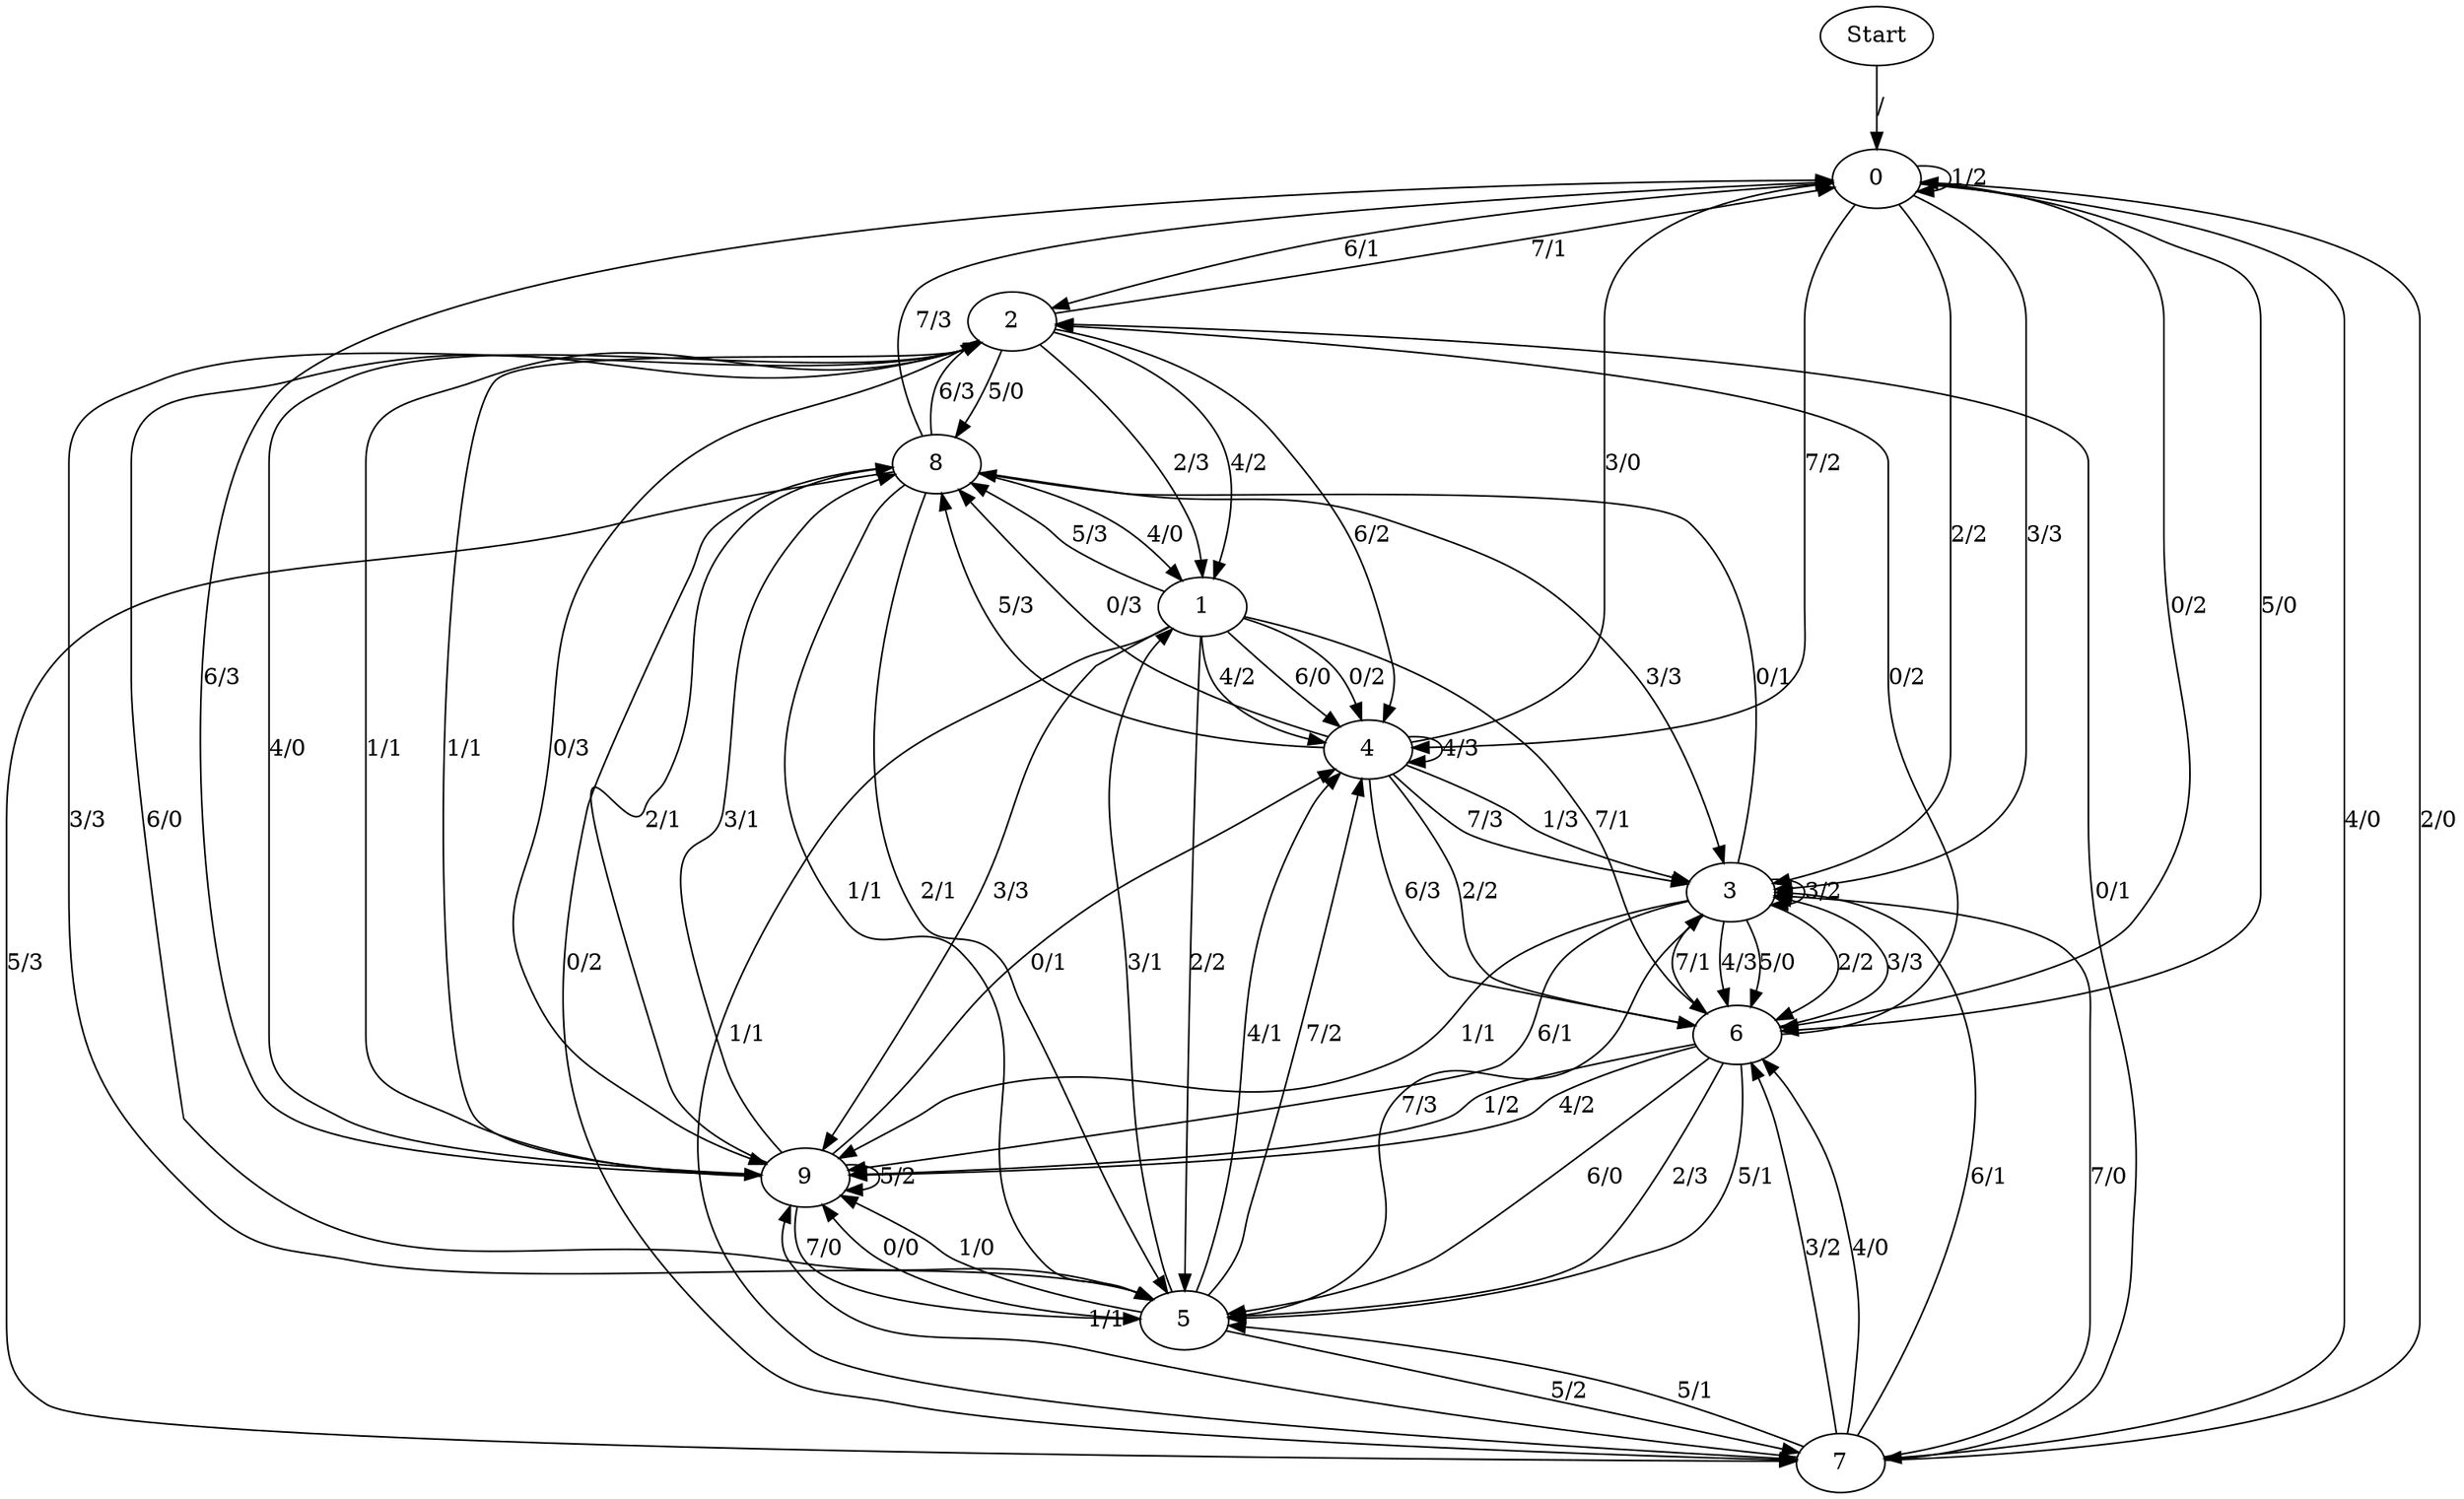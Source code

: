 digraph {
	Start -> 0 [label="/"]
	0 -> 2 [label="6/1"]
	0 -> 4 [label="7/2"]
	0 -> 6 [label="0/2"]
	0 -> 0 [label="1/2"]
	0 -> 3 [label="2/2"]
	0 -> 3 [label="3/3"]
	0 -> 7 [label="4/0"]
	0 -> 6 [label="5/0"]
	5 -> 1 [label="3/1"]
	5 -> 4 [label="4/1"]
	5 -> 7 [label="5/2"]
	5 -> 2 [label="6/0"]
	5 -> 4 [label="7/2"]
	5 -> 9 [label="0/0"]
	5 -> 9 [label="1/0"]
	7 -> 3 [label="7/0"]
	7 -> 2 [label="0/1"]
	7 -> 9 [label="1/1"]
	7 -> 0 [label="2/0"]
	7 -> 6 [label="3/2"]
	7 -> 6 [label="4/0"]
	7 -> 5 [label="5/1"]
	7 -> 3 [label="6/1"]
	3 -> 5 [label="7/3"]
	3 -> 8 [label="0/1"]
	3 -> 9 [label="1/1"]
	3 -> 6 [label="2/2"]
	3 -> 3 [label="3/2"]
	3 -> 6 [label="4/3"]
	3 -> 6 [label="5/0"]
	3 -> 9 [label="6/1"]
	8 -> 7 [label="5/3"]
	8 -> 2 [label="6/3"]
	8 -> 0 [label="7/3"]
	8 -> 7 [label="0/2"]
	8 -> 5 [label="1/1"]
	8 -> 5 [label="2/1"]
	8 -> 3 [label="3/3"]
	8 -> 1 [label="4/0"]
	2 -> 9 [label="1/1"]
	2 -> 1 [label="2/3"]
	2 -> 5 [label="3/3"]
	2 -> 1 [label="4/2"]
	2 -> 8 [label="5/0"]
	2 -> 4 [label="6/2"]
	2 -> 0 [label="7/1"]
	2 -> 9 [label="0/3"]
	1 -> 9 [label="3/3"]
	1 -> 4 [label="4/2"]
	1 -> 8 [label="5/3"]
	1 -> 4 [label="6/0"]
	1 -> 6 [label="7/1"]
	1 -> 4 [label="0/2"]
	1 -> 7 [label="1/1"]
	1 -> 5 [label="2/2"]
	4 -> 8 [label="5/3"]
	4 -> 6 [label="6/3"]
	4 -> 3 [label="7/3"]
	4 -> 8 [label="0/3"]
	4 -> 3 [label="1/3"]
	4 -> 6 [label="2/2"]
	4 -> 0 [label="3/0"]
	4 -> 4 [label="4/3"]
	6 -> 2 [label="0/2"]
	6 -> 9 [label="1/2"]
	6 -> 5 [label="2/3"]
	6 -> 3 [label="3/3"]
	6 -> 9 [label="4/2"]
	6 -> 5 [label="5/1"]
	6 -> 5 [label="6/0"]
	6 -> 3 [label="7/1"]
	9 -> 8 [label="2/1"]
	9 -> 8 [label="3/1"]
	9 -> 2 [label="4/0"]
	9 -> 9 [label="5/2"]
	9 -> 0 [label="6/3"]
	9 -> 5 [label="7/0"]
	9 -> 4 [label="0/1"]
	9 -> 2 [label="1/1"]
}